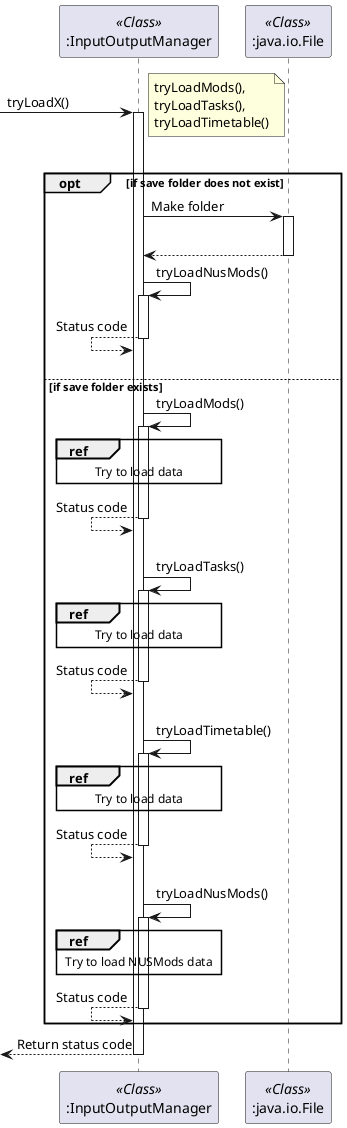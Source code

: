 @startuml

participant ":InputOutputManager" as IO << Class >>
participant ":java.io.File" as File << Class >>

-> IO ++ : tryLoadX()
note right : tryLoadMods(),\ntryLoadTasks(),\ntryLoadTimetable()
|||
opt if save folder does not exist
    IO -> File ++ : Make folder
    |||
    IO <-- File --

    IO -> IO ++ : tryLoadNusMods()
    IO <-- IO -- : Status code

    |||
else if save folder exists
    IO -> IO ++ : tryLoadMods()
    ref over IO : Try to load data
    IO <-- IO -- : Status code
    |||
    IO -> IO ++ : tryLoadTasks()
    ref over IO : Try to load data
    IO <-- IO -- : Status code
    |||
    IO -> IO ++ : tryLoadTimetable()
    ref over IO : Try to load data
    IO <-- IO -- : Status code
    |||
    IO -> IO ++ : tryLoadNusMods()
    ref over IO : Try to load NUSMods data
    IO <-- IO -- : Status code
end opt
<-- IO -- : Return status code


@enduml